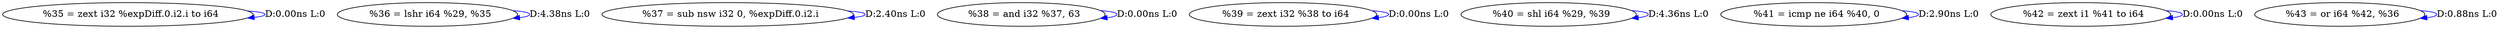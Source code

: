 digraph {
Node0x311bc50[label="  %35 = zext i32 %expDiff.0.i2.i to i64"];
Node0x311bc50 -> Node0x311bc50[label="D:0.00ns L:0",color=blue];
Node0x311bd30[label="  %36 = lshr i64 %29, %35"];
Node0x311bd30 -> Node0x311bd30[label="D:4.38ns L:0",color=blue];
Node0x311be10[label="  %37 = sub nsw i32 0, %expDiff.0.i2.i"];
Node0x311be10 -> Node0x311be10[label="D:2.40ns L:0",color=blue];
Node0x310c610[label="  %38 = and i32 %37, 63"];
Node0x310c610 -> Node0x310c610[label="D:0.00ns L:0",color=blue];
Node0x310a570[label="  %39 = zext i32 %38 to i64"];
Node0x310a570 -> Node0x310a570[label="D:0.00ns L:0",color=blue];
Node0x310a650[label="  %40 = shl i64 %29, %39"];
Node0x310a650 -> Node0x310a650[label="D:4.36ns L:0",color=blue];
Node0x310a770[label="  %41 = icmp ne i64 %40, 0"];
Node0x310a770 -> Node0x310a770[label="D:2.90ns L:0",color=blue];
Node0x310a850[label="  %42 = zext i1 %41 to i64"];
Node0x310a850 -> Node0x310a850[label="D:0.00ns L:0",color=blue];
Node0x310a930[label="  %43 = or i64 %42, %36"];
Node0x310a930 -> Node0x310a930[label="D:0.88ns L:0",color=blue];
}
